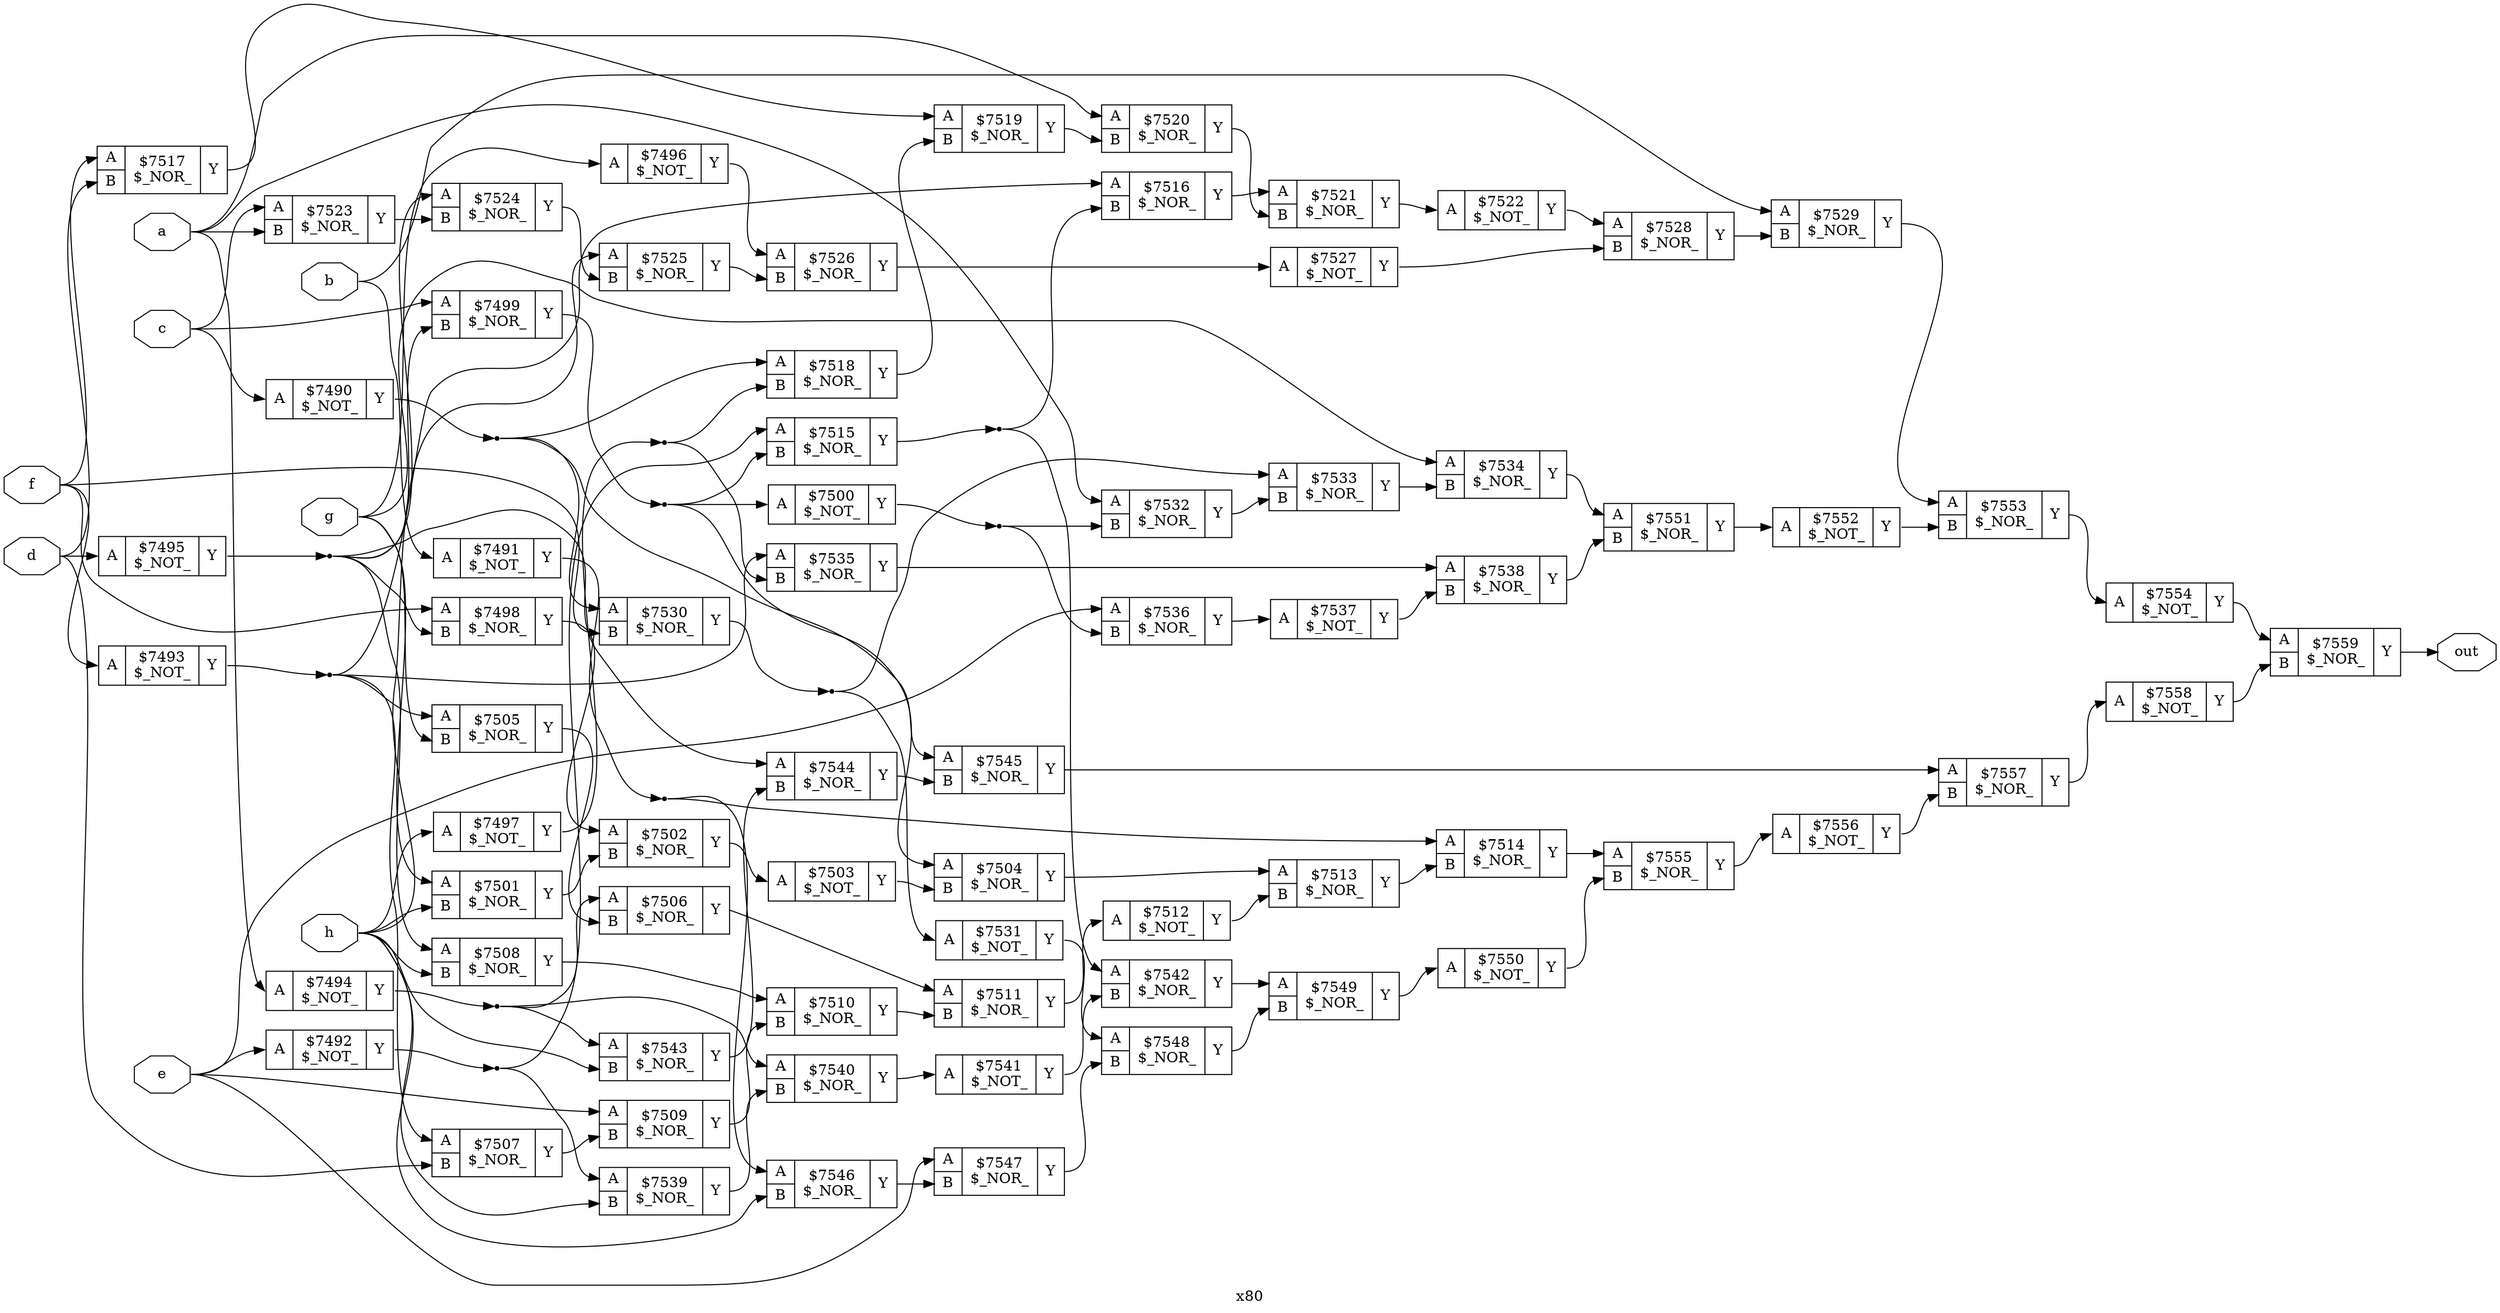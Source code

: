 digraph "x80" {
label="x80";
rankdir="LR";
remincross=true;
n70 [ shape=octagon, label="a", color="black", fontcolor="black" ];
n71 [ shape=octagon, label="b", color="black", fontcolor="black" ];
n72 [ shape=octagon, label="c", color="black", fontcolor="black" ];
n73 [ shape=octagon, label="d", color="black", fontcolor="black" ];
n74 [ shape=octagon, label="e", color="black", fontcolor="black" ];
n75 [ shape=octagon, label="f", color="black", fontcolor="black" ];
n76 [ shape=octagon, label="g", color="black", fontcolor="black" ];
n77 [ shape=octagon, label="h", color="black", fontcolor="black" ];
n78 [ shape=octagon, label="out", color="black", fontcolor="black" ];
c81 [ shape=record, label="{{<p79> A}|$7490\n$_NOT_|{<p80> Y}}" ];
c82 [ shape=record, label="{{<p79> A}|$7491\n$_NOT_|{<p80> Y}}" ];
c83 [ shape=record, label="{{<p79> A}|$7492\n$_NOT_|{<p80> Y}}" ];
c84 [ shape=record, label="{{<p79> A}|$7493\n$_NOT_|{<p80> Y}}" ];
c85 [ shape=record, label="{{<p79> A}|$7494\n$_NOT_|{<p80> Y}}" ];
c86 [ shape=record, label="{{<p79> A}|$7495\n$_NOT_|{<p80> Y}}" ];
c87 [ shape=record, label="{{<p79> A}|$7496\n$_NOT_|{<p80> Y}}" ];
c88 [ shape=record, label="{{<p79> A}|$7497\n$_NOT_|{<p80> Y}}" ];
c90 [ shape=record, label="{{<p79> A|<p89> B}|$7498\n$_NOR_|{<p80> Y}}" ];
c91 [ shape=record, label="{{<p79> A|<p89> B}|$7499\n$_NOR_|{<p80> Y}}" ];
c92 [ shape=record, label="{{<p79> A}|$7500\n$_NOT_|{<p80> Y}}" ];
c93 [ shape=record, label="{{<p79> A|<p89> B}|$7501\n$_NOR_|{<p80> Y}}" ];
c94 [ shape=record, label="{{<p79> A|<p89> B}|$7502\n$_NOR_|{<p80> Y}}" ];
c95 [ shape=record, label="{{<p79> A}|$7503\n$_NOT_|{<p80> Y}}" ];
c96 [ shape=record, label="{{<p79> A|<p89> B}|$7504\n$_NOR_|{<p80> Y}}" ];
c97 [ shape=record, label="{{<p79> A|<p89> B}|$7505\n$_NOR_|{<p80> Y}}" ];
c98 [ shape=record, label="{{<p79> A|<p89> B}|$7506\n$_NOR_|{<p80> Y}}" ];
c99 [ shape=record, label="{{<p79> A|<p89> B}|$7507\n$_NOR_|{<p80> Y}}" ];
c100 [ shape=record, label="{{<p79> A|<p89> B}|$7508\n$_NOR_|{<p80> Y}}" ];
c101 [ shape=record, label="{{<p79> A|<p89> B}|$7509\n$_NOR_|{<p80> Y}}" ];
c102 [ shape=record, label="{{<p79> A|<p89> B}|$7510\n$_NOR_|{<p80> Y}}" ];
c103 [ shape=record, label="{{<p79> A|<p89> B}|$7511\n$_NOR_|{<p80> Y}}" ];
c104 [ shape=record, label="{{<p79> A}|$7512\n$_NOT_|{<p80> Y}}" ];
c105 [ shape=record, label="{{<p79> A|<p89> B}|$7513\n$_NOR_|{<p80> Y}}" ];
c106 [ shape=record, label="{{<p79> A|<p89> B}|$7514\n$_NOR_|{<p80> Y}}" ];
c107 [ shape=record, label="{{<p79> A|<p89> B}|$7515\n$_NOR_|{<p80> Y}}" ];
c108 [ shape=record, label="{{<p79> A|<p89> B}|$7516\n$_NOR_|{<p80> Y}}" ];
c109 [ shape=record, label="{{<p79> A|<p89> B}|$7517\n$_NOR_|{<p80> Y}}" ];
c110 [ shape=record, label="{{<p79> A|<p89> B}|$7518\n$_NOR_|{<p80> Y}}" ];
c111 [ shape=record, label="{{<p79> A|<p89> B}|$7519\n$_NOR_|{<p80> Y}}" ];
c112 [ shape=record, label="{{<p79> A|<p89> B}|$7520\n$_NOR_|{<p80> Y}}" ];
c113 [ shape=record, label="{{<p79> A|<p89> B}|$7521\n$_NOR_|{<p80> Y}}" ];
c114 [ shape=record, label="{{<p79> A}|$7522\n$_NOT_|{<p80> Y}}" ];
c115 [ shape=record, label="{{<p79> A|<p89> B}|$7523\n$_NOR_|{<p80> Y}}" ];
c116 [ shape=record, label="{{<p79> A|<p89> B}|$7524\n$_NOR_|{<p80> Y}}" ];
c117 [ shape=record, label="{{<p79> A|<p89> B}|$7525\n$_NOR_|{<p80> Y}}" ];
c118 [ shape=record, label="{{<p79> A|<p89> B}|$7526\n$_NOR_|{<p80> Y}}" ];
c119 [ shape=record, label="{{<p79> A}|$7527\n$_NOT_|{<p80> Y}}" ];
c120 [ shape=record, label="{{<p79> A|<p89> B}|$7528\n$_NOR_|{<p80> Y}}" ];
c121 [ shape=record, label="{{<p79> A|<p89> B}|$7529\n$_NOR_|{<p80> Y}}" ];
c122 [ shape=record, label="{{<p79> A|<p89> B}|$7530\n$_NOR_|{<p80> Y}}" ];
c123 [ shape=record, label="{{<p79> A}|$7531\n$_NOT_|{<p80> Y}}" ];
c124 [ shape=record, label="{{<p79> A|<p89> B}|$7532\n$_NOR_|{<p80> Y}}" ];
c125 [ shape=record, label="{{<p79> A|<p89> B}|$7533\n$_NOR_|{<p80> Y}}" ];
c126 [ shape=record, label="{{<p79> A|<p89> B}|$7534\n$_NOR_|{<p80> Y}}" ];
c127 [ shape=record, label="{{<p79> A|<p89> B}|$7535\n$_NOR_|{<p80> Y}}" ];
c128 [ shape=record, label="{{<p79> A|<p89> B}|$7536\n$_NOR_|{<p80> Y}}" ];
c129 [ shape=record, label="{{<p79> A}|$7537\n$_NOT_|{<p80> Y}}" ];
c130 [ shape=record, label="{{<p79> A|<p89> B}|$7538\n$_NOR_|{<p80> Y}}" ];
c131 [ shape=record, label="{{<p79> A|<p89> B}|$7539\n$_NOR_|{<p80> Y}}" ];
c132 [ shape=record, label="{{<p79> A|<p89> B}|$7540\n$_NOR_|{<p80> Y}}" ];
c133 [ shape=record, label="{{<p79> A}|$7541\n$_NOT_|{<p80> Y}}" ];
c134 [ shape=record, label="{{<p79> A|<p89> B}|$7542\n$_NOR_|{<p80> Y}}" ];
c135 [ shape=record, label="{{<p79> A|<p89> B}|$7543\n$_NOR_|{<p80> Y}}" ];
c136 [ shape=record, label="{{<p79> A|<p89> B}|$7544\n$_NOR_|{<p80> Y}}" ];
c137 [ shape=record, label="{{<p79> A|<p89> B}|$7545\n$_NOR_|{<p80> Y}}" ];
c138 [ shape=record, label="{{<p79> A|<p89> B}|$7546\n$_NOR_|{<p80> Y}}" ];
c139 [ shape=record, label="{{<p79> A|<p89> B}|$7547\n$_NOR_|{<p80> Y}}" ];
c140 [ shape=record, label="{{<p79> A|<p89> B}|$7548\n$_NOR_|{<p80> Y}}" ];
c141 [ shape=record, label="{{<p79> A|<p89> B}|$7549\n$_NOR_|{<p80> Y}}" ];
c142 [ shape=record, label="{{<p79> A}|$7550\n$_NOT_|{<p80> Y}}" ];
c143 [ shape=record, label="{{<p79> A|<p89> B}|$7551\n$_NOR_|{<p80> Y}}" ];
c144 [ shape=record, label="{{<p79> A}|$7552\n$_NOT_|{<p80> Y}}" ];
c145 [ shape=record, label="{{<p79> A|<p89> B}|$7553\n$_NOR_|{<p80> Y}}" ];
c146 [ shape=record, label="{{<p79> A}|$7554\n$_NOT_|{<p80> Y}}" ];
c147 [ shape=record, label="{{<p79> A|<p89> B}|$7555\n$_NOR_|{<p80> Y}}" ];
c148 [ shape=record, label="{{<p79> A}|$7556\n$_NOT_|{<p80> Y}}" ];
c149 [ shape=record, label="{{<p79> A|<p89> B}|$7557\n$_NOR_|{<p80> Y}}" ];
c150 [ shape=record, label="{{<p79> A}|$7558\n$_NOT_|{<p80> Y}}" ];
c151 [ shape=record, label="{{<p79> A|<p89> B}|$7559\n$_NOR_|{<p80> Y}}" ];
n1 [ shape=point ];
c81:p80:e -> n1:w [color="black", label=""];
n1:e -> c110:p79:w [color="black", label=""];
n1:e -> c122:p79:w [color="black", label=""];
n1:e -> c137:p79:w [color="black", label=""];
n10 [ shape=point ];
c91:p80:e -> n10:w [color="black", label=""];
n10:e -> c107:p89:w [color="black", label=""];
n10:e -> c92:p79:w [color="black", label=""];
n10:e -> c96:p79:w [color="black", label=""];
n11 [ shape=point ];
c92:p80:e -> n11:w [color="black", label=""];
n11:e -> c124:p89:w [color="black", label=""];
n11:e -> c128:p89:w [color="black", label=""];
c93:p80:e -> c94:p89:w [color="black", label=""];
c94:p80:e -> c95:p79:w [color="black", label=""];
c95:p80:e -> c96:p89:w [color="black", label=""];
c96:p80:e -> c105:p79:w [color="black", label=""];
c97:p80:e -> c98:p89:w [color="black", label=""];
c98:p80:e -> c103:p79:w [color="black", label=""];
c99:p80:e -> c101:p89:w [color="black", label=""];
c100:p80:e -> c102:p79:w [color="black", label=""];
n2 [ shape=point ];
c82:p80:e -> n2:w [color="black", label=""];
n2:e -> c106:p79:w [color="black", label=""];
n2:e -> c138:p79:w [color="black", label=""];
c101:p80:e -> c102:p89:w [color="black", label=""];
c102:p80:e -> c103:p89:w [color="black", label=""];
c103:p80:e -> c104:p79:w [color="black", label=""];
c104:p80:e -> c105:p89:w [color="black", label=""];
c105:p80:e -> c106:p89:w [color="black", label=""];
c106:p80:e -> c147:p79:w [color="black", label=""];
n26 [ shape=point ];
c107:p80:e -> n26:w [color="black", label=""];
n26:e -> c108:p89:w [color="black", label=""];
n26:e -> c134:p79:w [color="black", label=""];
c108:p80:e -> c113:p79:w [color="black", label=""];
c109:p80:e -> c111:p79:w [color="black", label=""];
c110:p80:e -> c111:p89:w [color="black", label=""];
n3 [ shape=point ];
c83:p80:e -> n3:w [color="black", label=""];
n3:e -> c107:p79:w [color="black", label=""];
n3:e -> c131:p79:w [color="black", label=""];
c111:p80:e -> c112:p89:w [color="black", label=""];
c112:p80:e -> c113:p89:w [color="black", label=""];
c113:p80:e -> c114:p79:w [color="black", label=""];
c114:p80:e -> c120:p79:w [color="black", label=""];
c115:p80:e -> c116:p89:w [color="black", label=""];
c116:p80:e -> c117:p89:w [color="black", label=""];
c117:p80:e -> c118:p89:w [color="black", label=""];
c118:p80:e -> c119:p79:w [color="black", label=""];
c119:p80:e -> c120:p89:w [color="black", label=""];
c120:p80:e -> c121:p89:w [color="black", label=""];
n4 [ shape=point ];
c84:p80:e -> n4:w [color="black", label=""];
n4:e -> c108:p79:w [color="black", label=""];
n4:e -> c127:p79:w [color="black", label=""];
n4:e -> c97:p79:w [color="black", label=""];
n4:e -> c99:p79:w [color="black", label=""];
c121:p80:e -> c145:p79:w [color="black", label=""];
n41 [ shape=point ];
c122:p80:e -> n41:w [color="black", label=""];
n41:e -> c123:p79:w [color="black", label=""];
n41:e -> c125:p79:w [color="black", label=""];
c123:p80:e -> c140:p79:w [color="black", label=""];
c124:p80:e -> c125:p89:w [color="black", label=""];
c125:p80:e -> c126:p89:w [color="black", label=""];
c126:p80:e -> c143:p79:w [color="black", label=""];
c127:p80:e -> c130:p79:w [color="black", label=""];
c128:p80:e -> c129:p79:w [color="black", label=""];
c129:p80:e -> c130:p89:w [color="black", label=""];
c130:p80:e -> c143:p89:w [color="black", label=""];
n5 [ shape=point ];
c85:p80:e -> n5:w [color="black", label=""];
n5:e -> c132:p79:w [color="black", label=""];
n5:e -> c135:p79:w [color="black", label=""];
n5:e -> c98:p79:w [color="black", label=""];
c131:p80:e -> c132:p89:w [color="black", label=""];
c132:p80:e -> c133:p79:w [color="black", label=""];
c133:p80:e -> c134:p89:w [color="black", label=""];
c134:p80:e -> c141:p79:w [color="black", label=""];
c135:p80:e -> c136:p89:w [color="black", label=""];
c136:p80:e -> c137:p89:w [color="black", label=""];
c137:p80:e -> c149:p79:w [color="black", label=""];
c138:p80:e -> c139:p89:w [color="black", label=""];
c139:p80:e -> c140:p89:w [color="black", label=""];
c140:p80:e -> c141:p89:w [color="black", label=""];
n6 [ shape=point ];
c86:p80:e -> n6:w [color="black", label=""];
n6:e -> c100:p79:w [color="black", label=""];
n6:e -> c116:p79:w [color="black", label=""];
n6:e -> c136:p79:w [color="black", label=""];
n6:e -> c90:p89:w [color="black", label=""];
n6:e -> c91:p89:w [color="black", label=""];
c141:p80:e -> c142:p79:w [color="black", label=""];
c142:p80:e -> c147:p89:w [color="black", label=""];
c143:p80:e -> c144:p79:w [color="black", label=""];
c144:p80:e -> c145:p89:w [color="black", label=""];
c145:p80:e -> c146:p79:w [color="black", label=""];
c146:p80:e -> c151:p79:w [color="black", label=""];
c147:p80:e -> c148:p79:w [color="black", label=""];
c148:p80:e -> c149:p89:w [color="black", label=""];
c149:p80:e -> c150:p79:w [color="black", label=""];
c150:p80:e -> c151:p89:w [color="black", label=""];
c87:p80:e -> c118:p79:w [color="black", label=""];
n70:e -> c112:p79:w [color="black", label=""];
n70:e -> c115:p89:w [color="black", label=""];
n70:e -> c124:p79:w [color="black", label=""];
n70:e -> c85:p79:w [color="black", label=""];
n71:e -> c121:p79:w [color="black", label=""];
n71:e -> c82:p79:w [color="black", label=""];
n72:e -> c115:p79:w [color="black", label=""];
n72:e -> c81:p79:w [color="black", label=""];
n72:e -> c91:p79:w [color="black", label=""];
n73:e -> c109:p89:w [color="black", label=""];
n73:e -> c86:p79:w [color="black", label=""];
n73:e -> c99:p89:w [color="black", label=""];
n74:e -> c101:p79:w [color="black", label=""];
n74:e -> c128:p79:w [color="black", label=""];
n74:e -> c139:p79:w [color="black", label=""];
n74:e -> c83:p79:w [color="black", label=""];
n75:e -> c109:p79:w [color="black", label=""];
n75:e -> c122:p89:w [color="black", label=""];
n75:e -> c84:p79:w [color="black", label=""];
n75:e -> c90:p79:w [color="black", label=""];
n76:e -> c126:p79:w [color="black", label=""];
n76:e -> c87:p79:w [color="black", label=""];
n76:e -> c93:p79:w [color="black", label=""];
n76:e -> c97:p89:w [color="black", label=""];
n77:e -> c100:p89:w [color="black", label=""];
n77:e -> c117:p79:w [color="black", label=""];
n77:e -> c131:p89:w [color="black", label=""];
n77:e -> c135:p89:w [color="black", label=""];
n77:e -> c138:p89:w [color="black", label=""];
n77:e -> c88:p79:w [color="black", label=""];
n77:e -> c93:p89:w [color="black", label=""];
c151:p80:e -> n78:w [color="black", label=""];
n8 [ shape=point ];
c88:p80:e -> n8:w [color="black", label=""];
n8:e -> c110:p89:w [color="black", label=""];
n8:e -> c127:p89:w [color="black", label=""];
c90:p80:e -> c94:p79:w [color="black", label=""];
}
